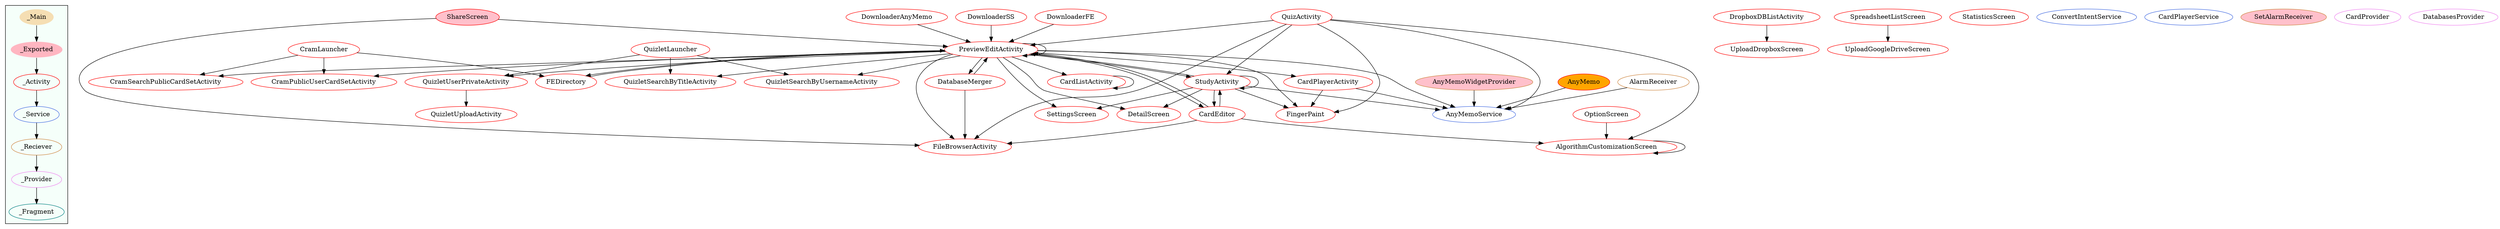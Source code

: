 digraph G {
subgraph cluster_legend{ 
bgcolor=mintcream;
_Activity[color = red];
_Service[color = royalblue];
_Provider[color = violet];
_Reciever[color = peru];
_Fragment[color = teal];
_Main[style=filled, fillcolor=wheat, color = mintcream];
_Exported[style=filled, fillcolor=lightpink, color = mintcream];
_Main -> _Exported -> _Activity -> _Service -> _Reciever -> _Provider -> _Fragment; 
}
DownloaderSS[color = red];
QuizletSearchByTitleActivity[color = red];
FEDirectory[color = red];
PreviewEditActivity[color = red];
CramPublicUserCardSetActivity[color = red];
QuizletLauncher[color = red];
CramSearchPublicCardSetActivity[color = red];
AlgorithmCustomizationScreen[color = red];
CardPlayerActivity[color = red];
UploadDropboxScreen[color = red];
CardListActivity[color = red];
StudyActivity[color = red];
ShareScreen[style=filled, fillcolor=pink, color = red];
AnyMemo[style=filled, fillcolor=orange, color = red];
QuizletSearchByUsernameActivity[color = red];
DropboxDBListActivity[color = red];
DownloaderFE[color = red];
FingerPaint[color = red];
OptionScreen[color = red];
QuizActivity[color = red];
SettingsScreen[color = red];
DatabaseMerger[color = red];
DownloaderAnyMemo[color = red];
SpreadsheetListScreen[color = red];
QuizletUserPrivateActivity[color = red];
StatisticsScreen[color = red];
CramLauncher[color = red];
QuizletUploadActivity[color = red];
DetailScreen[color = red];
CardEditor[color = red];
UploadGoogleDriveScreen[color = red];
FileBrowserActivity[color = red];
ConvertIntentService[color = royalblue];
AnyMemoService[color = royalblue];
CardPlayerService[color = royalblue];
AlarmReceiver[color = peru];
AnyMemoWidgetProvider[style=filled, fillcolor=pink, color = peru];
SetAlarmReceiver[style=filled, fillcolor=pink, color = peru];
CardProvider[color = violet];
DatabasesProvider[color = violet];
DropboxDBListActivity->UploadDropboxScreen;
AlarmReceiver->AnyMemoService;
DownloaderSS->PreviewEditActivity;
DownloaderFE->PreviewEditActivity;
OptionScreen->AlgorithmCustomizationScreen;
QuizActivity->StudyActivity;
QuizActivity->FingerPaint;
QuizActivity->PreviewEditActivity;
QuizActivity->AlgorithmCustomizationScreen;
QuizActivity->FileBrowserActivity;
QuizActivity->AnyMemoService;
DatabaseMerger->PreviewEditActivity;
DatabaseMerger->FileBrowserActivity;
FEDirectory->PreviewEditActivity;
AnyMemoWidgetProvider->AnyMemoService;
PreviewEditActivity->PreviewEditActivity;
PreviewEditActivity->DetailScreen;
PreviewEditActivity->FileBrowserActivity;
PreviewEditActivity->FEDirectory;
PreviewEditActivity->QuizletUserPrivateActivity;
PreviewEditActivity->StudyActivity;
PreviewEditActivity->CardEditor;
PreviewEditActivity->SettingsScreen;
PreviewEditActivity->FingerPaint;
PreviewEditActivity->QuizletSearchByUsernameActivity;
PreviewEditActivity->CardListActivity;
PreviewEditActivity->AnyMemoService;
PreviewEditActivity->CardPlayerActivity;
PreviewEditActivity->QuizletSearchByTitleActivity;
PreviewEditActivity->CramSearchPublicCardSetActivity;
PreviewEditActivity->CramPublicUserCardSetActivity;
PreviewEditActivity->DatabaseMerger;
QuizletLauncher->QuizletUserPrivateActivity;
QuizletLauncher->QuizletSearchByUsernameActivity;
QuizletLauncher->QuizletSearchByTitleActivity;
DownloaderAnyMemo->PreviewEditActivity;
SpreadsheetListScreen->UploadGoogleDriveScreen;
QuizletUserPrivateActivity->QuizletUploadActivity;
CramLauncher->CramPublicUserCardSetActivity;
CramLauncher->FEDirectory;
CramLauncher->CramSearchPublicCardSetActivity;
AlgorithmCustomizationScreen->AlgorithmCustomizationScreen;
CardPlayerActivity->FingerPaint;
CardPlayerActivity->AnyMemoService;
CardEditor->FileBrowserActivity;
CardEditor->PreviewEditActivity;
CardEditor->AlgorithmCustomizationScreen;
CardEditor->StudyActivity;
CardListActivity->CardListActivity;
StudyActivity->FingerPaint;
StudyActivity->CardEditor;
StudyActivity->PreviewEditActivity;
StudyActivity->StudyActivity;
StudyActivity->DetailScreen;
StudyActivity->AnyMemoService;
StudyActivity->SettingsScreen;
ShareScreen->PreviewEditActivity;
ShareScreen->FileBrowserActivity;
AnyMemo->AnyMemoService;
}

